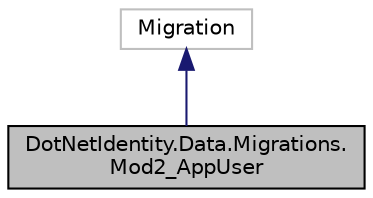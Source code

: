 digraph "DotNetIdentity.Data.Migrations.Mod2_AppUser"
{
 // LATEX_PDF_SIZE
  edge [fontname="Helvetica",fontsize="10",labelfontname="Helvetica",labelfontsize="10"];
  node [fontname="Helvetica",fontsize="10",shape=record];
  Node1 [label="DotNetIdentity.Data.Migrations.\lMod2_AppUser",height=0.2,width=0.4,color="black", fillcolor="grey75", style="filled", fontcolor="black",tooltip=" "];
  Node2 -> Node1 [dir="back",color="midnightblue",fontsize="10",style="solid",fontname="Helvetica"];
  Node2 [label="Migration",height=0.2,width=0.4,color="grey75", fillcolor="white", style="filled",tooltip=" "];
}
